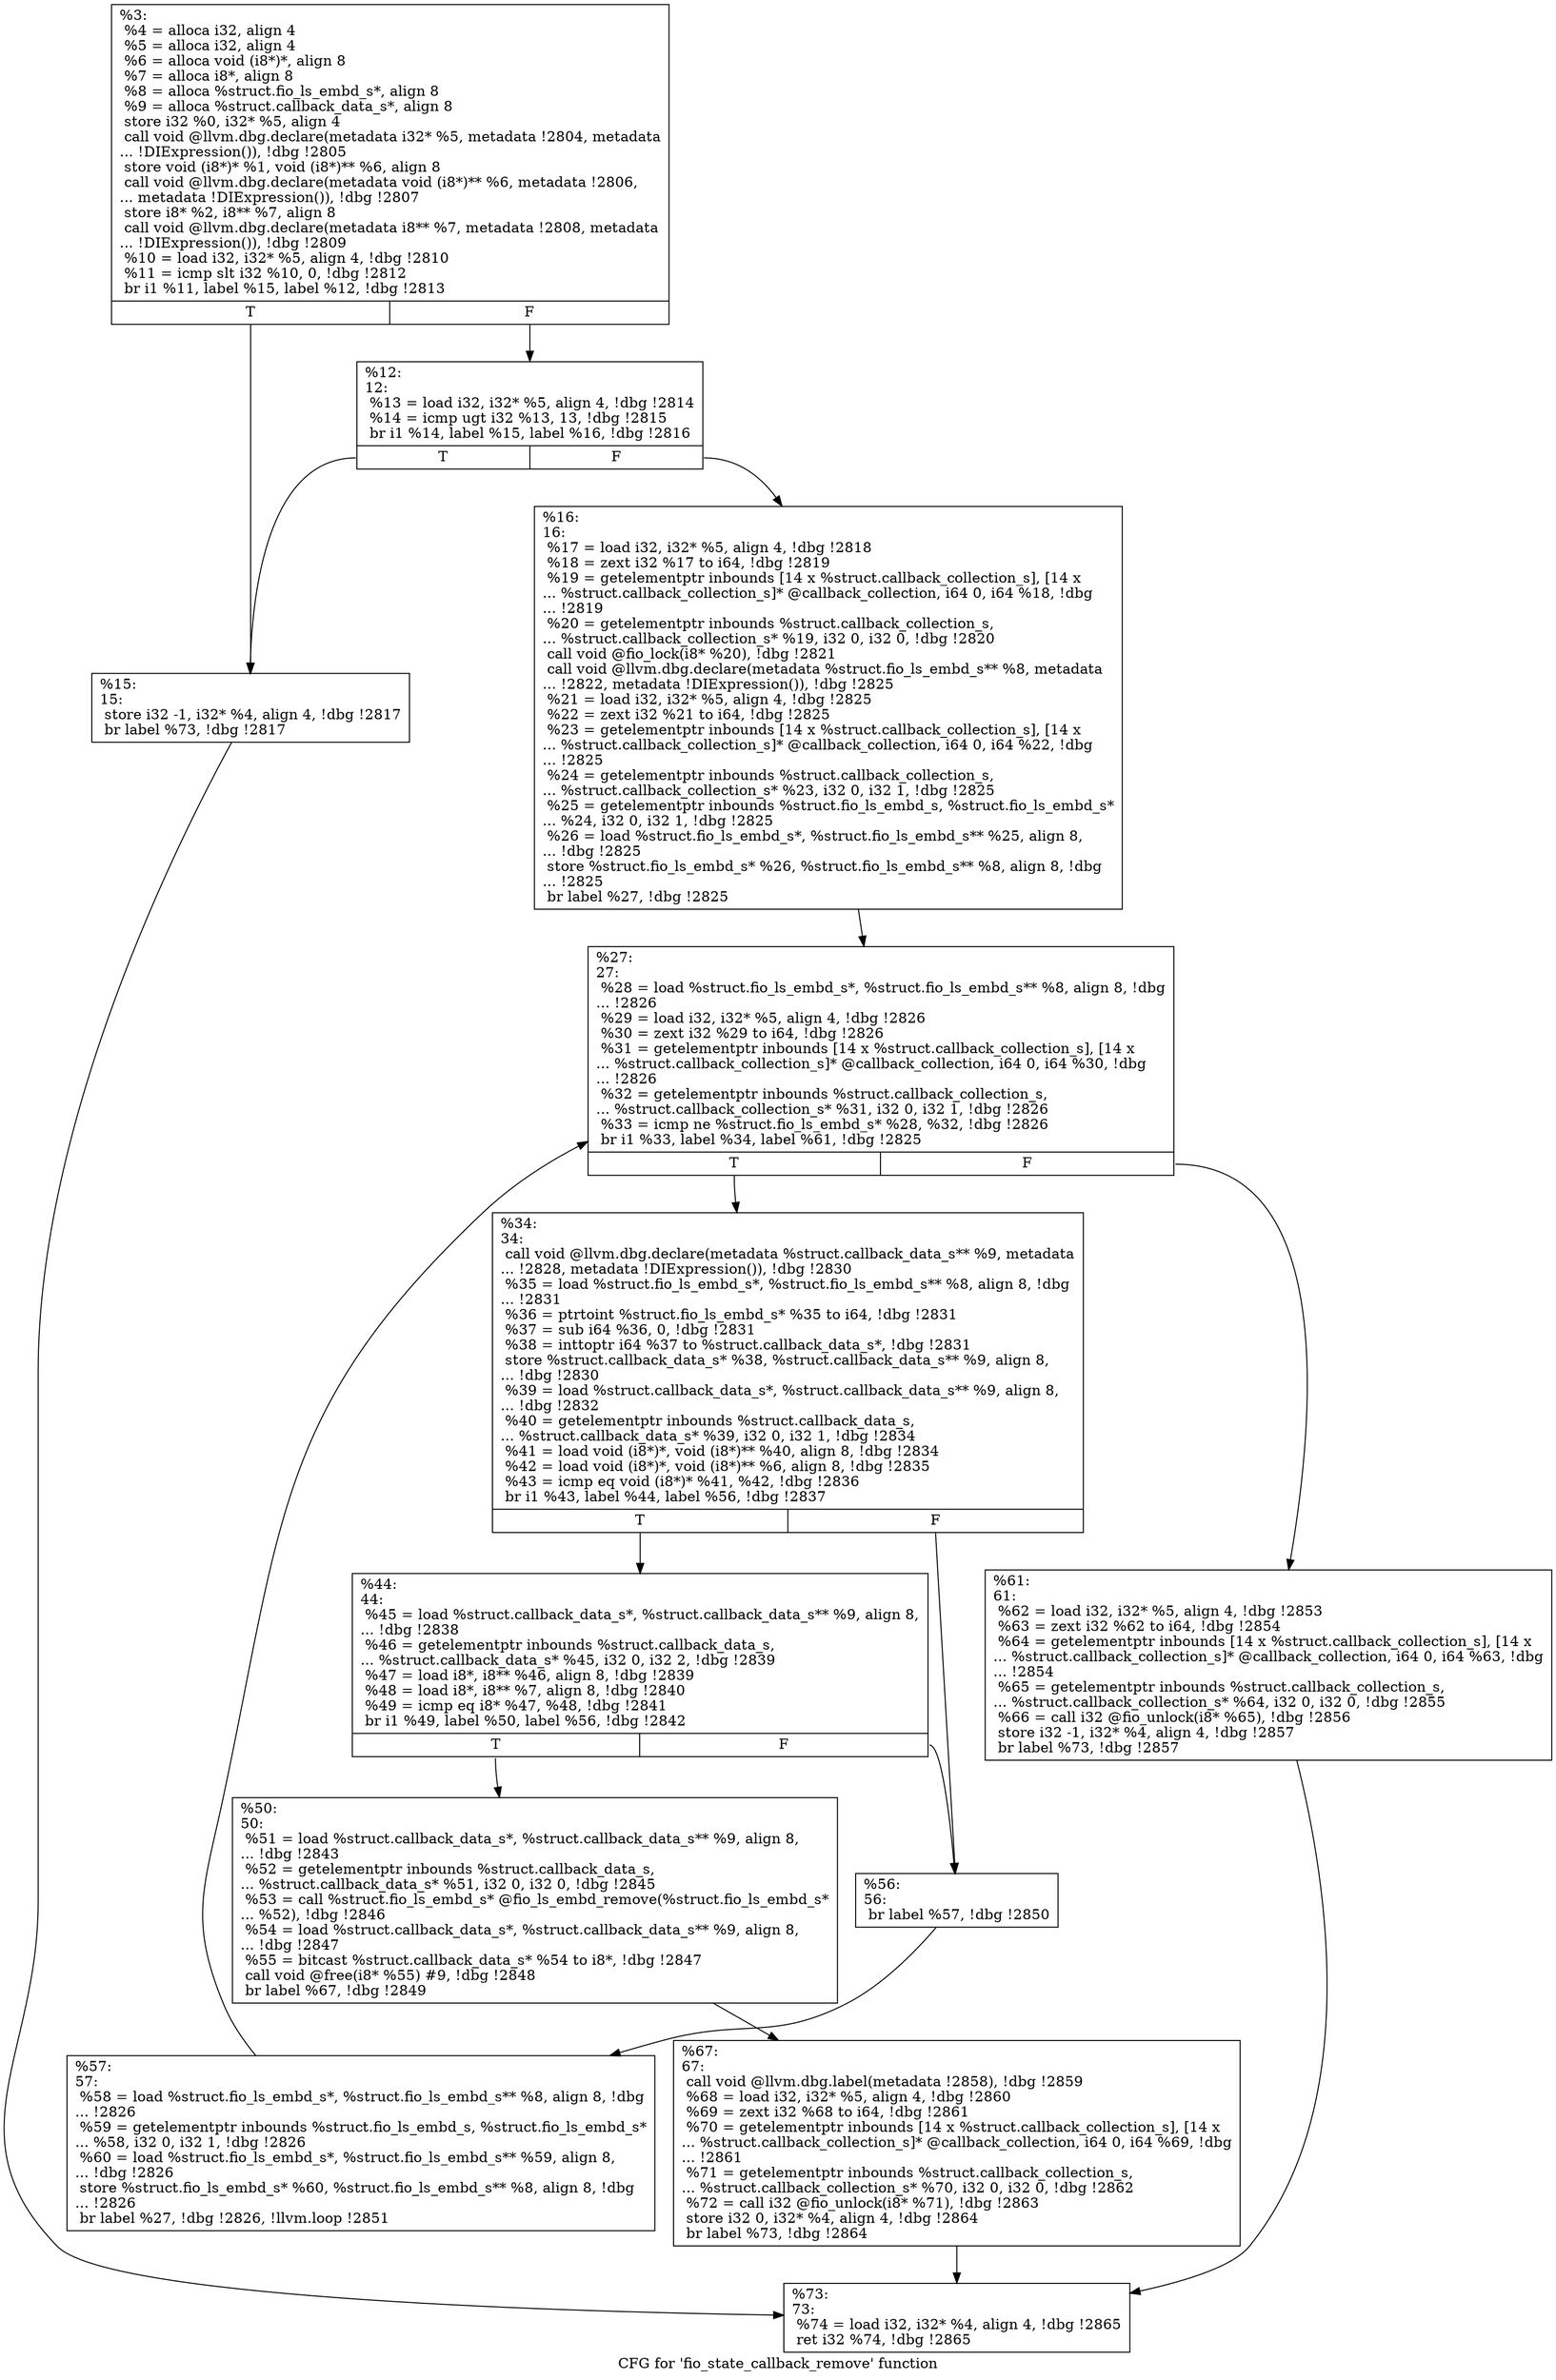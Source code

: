 digraph "CFG for 'fio_state_callback_remove' function" {
	label="CFG for 'fio_state_callback_remove' function";

	Node0x556851739b80 [shape=record,label="{%3:\l  %4 = alloca i32, align 4\l  %5 = alloca i32, align 4\l  %6 = alloca void (i8*)*, align 8\l  %7 = alloca i8*, align 8\l  %8 = alloca %struct.fio_ls_embd_s*, align 8\l  %9 = alloca %struct.callback_data_s*, align 8\l  store i32 %0, i32* %5, align 4\l  call void @llvm.dbg.declare(metadata i32* %5, metadata !2804, metadata\l... !DIExpression()), !dbg !2805\l  store void (i8*)* %1, void (i8*)** %6, align 8\l  call void @llvm.dbg.declare(metadata void (i8*)** %6, metadata !2806,\l... metadata !DIExpression()), !dbg !2807\l  store i8* %2, i8** %7, align 8\l  call void @llvm.dbg.declare(metadata i8** %7, metadata !2808, metadata\l... !DIExpression()), !dbg !2809\l  %10 = load i32, i32* %5, align 4, !dbg !2810\l  %11 = icmp slt i32 %10, 0, !dbg !2812\l  br i1 %11, label %15, label %12, !dbg !2813\l|{<s0>T|<s1>F}}"];
	Node0x556851739b80:s0 -> Node0x55685156bab0;
	Node0x556851739b80:s1 -> Node0x55685156ba60;
	Node0x55685156ba60 [shape=record,label="{%12:\l12:                                               \l  %13 = load i32, i32* %5, align 4, !dbg !2814\l  %14 = icmp ugt i32 %13, 13, !dbg !2815\l  br i1 %14, label %15, label %16, !dbg !2816\l|{<s0>T|<s1>F}}"];
	Node0x55685156ba60:s0 -> Node0x55685156bab0;
	Node0x55685156ba60:s1 -> Node0x55685156bb00;
	Node0x55685156bab0 [shape=record,label="{%15:\l15:                                               \l  store i32 -1, i32* %4, align 4, !dbg !2817\l  br label %73, !dbg !2817\l}"];
	Node0x55685156bab0 -> Node0x55685156bdd0;
	Node0x55685156bb00 [shape=record,label="{%16:\l16:                                               \l  %17 = load i32, i32* %5, align 4, !dbg !2818\l  %18 = zext i32 %17 to i64, !dbg !2819\l  %19 = getelementptr inbounds [14 x %struct.callback_collection_s], [14 x\l... %struct.callback_collection_s]* @callback_collection, i64 0, i64 %18, !dbg\l... !2819\l  %20 = getelementptr inbounds %struct.callback_collection_s,\l... %struct.callback_collection_s* %19, i32 0, i32 0, !dbg !2820\l  call void @fio_lock(i8* %20), !dbg !2821\l  call void @llvm.dbg.declare(metadata %struct.fio_ls_embd_s** %8, metadata\l... !2822, metadata !DIExpression()), !dbg !2825\l  %21 = load i32, i32* %5, align 4, !dbg !2825\l  %22 = zext i32 %21 to i64, !dbg !2825\l  %23 = getelementptr inbounds [14 x %struct.callback_collection_s], [14 x\l... %struct.callback_collection_s]* @callback_collection, i64 0, i64 %22, !dbg\l... !2825\l  %24 = getelementptr inbounds %struct.callback_collection_s,\l... %struct.callback_collection_s* %23, i32 0, i32 1, !dbg !2825\l  %25 = getelementptr inbounds %struct.fio_ls_embd_s, %struct.fio_ls_embd_s*\l... %24, i32 0, i32 1, !dbg !2825\l  %26 = load %struct.fio_ls_embd_s*, %struct.fio_ls_embd_s** %25, align 8,\l... !dbg !2825\l  store %struct.fio_ls_embd_s* %26, %struct.fio_ls_embd_s** %8, align 8, !dbg\l... !2825\l  br label %27, !dbg !2825\l}"];
	Node0x55685156bb00 -> Node0x55685156bb50;
	Node0x55685156bb50 [shape=record,label="{%27:\l27:                                               \l  %28 = load %struct.fio_ls_embd_s*, %struct.fio_ls_embd_s** %8, align 8, !dbg\l... !2826\l  %29 = load i32, i32* %5, align 4, !dbg !2826\l  %30 = zext i32 %29 to i64, !dbg !2826\l  %31 = getelementptr inbounds [14 x %struct.callback_collection_s], [14 x\l... %struct.callback_collection_s]* @callback_collection, i64 0, i64 %30, !dbg\l... !2826\l  %32 = getelementptr inbounds %struct.callback_collection_s,\l... %struct.callback_collection_s* %31, i32 0, i32 1, !dbg !2826\l  %33 = icmp ne %struct.fio_ls_embd_s* %28, %32, !dbg !2826\l  br i1 %33, label %34, label %61, !dbg !2825\l|{<s0>T|<s1>F}}"];
	Node0x55685156bb50:s0 -> Node0x55685156bba0;
	Node0x55685156bb50:s1 -> Node0x55685156bd30;
	Node0x55685156bba0 [shape=record,label="{%34:\l34:                                               \l  call void @llvm.dbg.declare(metadata %struct.callback_data_s** %9, metadata\l... !2828, metadata !DIExpression()), !dbg !2830\l  %35 = load %struct.fio_ls_embd_s*, %struct.fio_ls_embd_s** %8, align 8, !dbg\l... !2831\l  %36 = ptrtoint %struct.fio_ls_embd_s* %35 to i64, !dbg !2831\l  %37 = sub i64 %36, 0, !dbg !2831\l  %38 = inttoptr i64 %37 to %struct.callback_data_s*, !dbg !2831\l  store %struct.callback_data_s* %38, %struct.callback_data_s** %9, align 8,\l... !dbg !2830\l  %39 = load %struct.callback_data_s*, %struct.callback_data_s** %9, align 8,\l... !dbg !2832\l  %40 = getelementptr inbounds %struct.callback_data_s,\l... %struct.callback_data_s* %39, i32 0, i32 1, !dbg !2834\l  %41 = load void (i8*)*, void (i8*)** %40, align 8, !dbg !2834\l  %42 = load void (i8*)*, void (i8*)** %6, align 8, !dbg !2835\l  %43 = icmp eq void (i8*)* %41, %42, !dbg !2836\l  br i1 %43, label %44, label %56, !dbg !2837\l|{<s0>T|<s1>F}}"];
	Node0x55685156bba0:s0 -> Node0x55685156bbf0;
	Node0x55685156bba0:s1 -> Node0x55685156bc90;
	Node0x55685156bbf0 [shape=record,label="{%44:\l44:                                               \l  %45 = load %struct.callback_data_s*, %struct.callback_data_s** %9, align 8,\l... !dbg !2838\l  %46 = getelementptr inbounds %struct.callback_data_s,\l... %struct.callback_data_s* %45, i32 0, i32 2, !dbg !2839\l  %47 = load i8*, i8** %46, align 8, !dbg !2839\l  %48 = load i8*, i8** %7, align 8, !dbg !2840\l  %49 = icmp eq i8* %47, %48, !dbg !2841\l  br i1 %49, label %50, label %56, !dbg !2842\l|{<s0>T|<s1>F}}"];
	Node0x55685156bbf0:s0 -> Node0x55685156bc40;
	Node0x55685156bbf0:s1 -> Node0x55685156bc90;
	Node0x55685156bc40 [shape=record,label="{%50:\l50:                                               \l  %51 = load %struct.callback_data_s*, %struct.callback_data_s** %9, align 8,\l... !dbg !2843\l  %52 = getelementptr inbounds %struct.callback_data_s,\l... %struct.callback_data_s* %51, i32 0, i32 0, !dbg !2845\l  %53 = call %struct.fio_ls_embd_s* @fio_ls_embd_remove(%struct.fio_ls_embd_s*\l... %52), !dbg !2846\l  %54 = load %struct.callback_data_s*, %struct.callback_data_s** %9, align 8,\l... !dbg !2847\l  %55 = bitcast %struct.callback_data_s* %54 to i8*, !dbg !2847\l  call void @free(i8* %55) #9, !dbg !2848\l  br label %67, !dbg !2849\l}"];
	Node0x55685156bc40 -> Node0x55685156bd80;
	Node0x55685156bc90 [shape=record,label="{%56:\l56:                                               \l  br label %57, !dbg !2850\l}"];
	Node0x55685156bc90 -> Node0x55685156bce0;
	Node0x55685156bce0 [shape=record,label="{%57:\l57:                                               \l  %58 = load %struct.fio_ls_embd_s*, %struct.fio_ls_embd_s** %8, align 8, !dbg\l... !2826\l  %59 = getelementptr inbounds %struct.fio_ls_embd_s, %struct.fio_ls_embd_s*\l... %58, i32 0, i32 1, !dbg !2826\l  %60 = load %struct.fio_ls_embd_s*, %struct.fio_ls_embd_s** %59, align 8,\l... !dbg !2826\l  store %struct.fio_ls_embd_s* %60, %struct.fio_ls_embd_s** %8, align 8, !dbg\l... !2826\l  br label %27, !dbg !2826, !llvm.loop !2851\l}"];
	Node0x55685156bce0 -> Node0x55685156bb50;
	Node0x55685156bd30 [shape=record,label="{%61:\l61:                                               \l  %62 = load i32, i32* %5, align 4, !dbg !2853\l  %63 = zext i32 %62 to i64, !dbg !2854\l  %64 = getelementptr inbounds [14 x %struct.callback_collection_s], [14 x\l... %struct.callback_collection_s]* @callback_collection, i64 0, i64 %63, !dbg\l... !2854\l  %65 = getelementptr inbounds %struct.callback_collection_s,\l... %struct.callback_collection_s* %64, i32 0, i32 0, !dbg !2855\l  %66 = call i32 @fio_unlock(i8* %65), !dbg !2856\l  store i32 -1, i32* %4, align 4, !dbg !2857\l  br label %73, !dbg !2857\l}"];
	Node0x55685156bd30 -> Node0x55685156bdd0;
	Node0x55685156bd80 [shape=record,label="{%67:\l67:                                               \l  call void @llvm.dbg.label(metadata !2858), !dbg !2859\l  %68 = load i32, i32* %5, align 4, !dbg !2860\l  %69 = zext i32 %68 to i64, !dbg !2861\l  %70 = getelementptr inbounds [14 x %struct.callback_collection_s], [14 x\l... %struct.callback_collection_s]* @callback_collection, i64 0, i64 %69, !dbg\l... !2861\l  %71 = getelementptr inbounds %struct.callback_collection_s,\l... %struct.callback_collection_s* %70, i32 0, i32 0, !dbg !2862\l  %72 = call i32 @fio_unlock(i8* %71), !dbg !2863\l  store i32 0, i32* %4, align 4, !dbg !2864\l  br label %73, !dbg !2864\l}"];
	Node0x55685156bd80 -> Node0x55685156bdd0;
	Node0x55685156bdd0 [shape=record,label="{%73:\l73:                                               \l  %74 = load i32, i32* %4, align 4, !dbg !2865\l  ret i32 %74, !dbg !2865\l}"];
}

